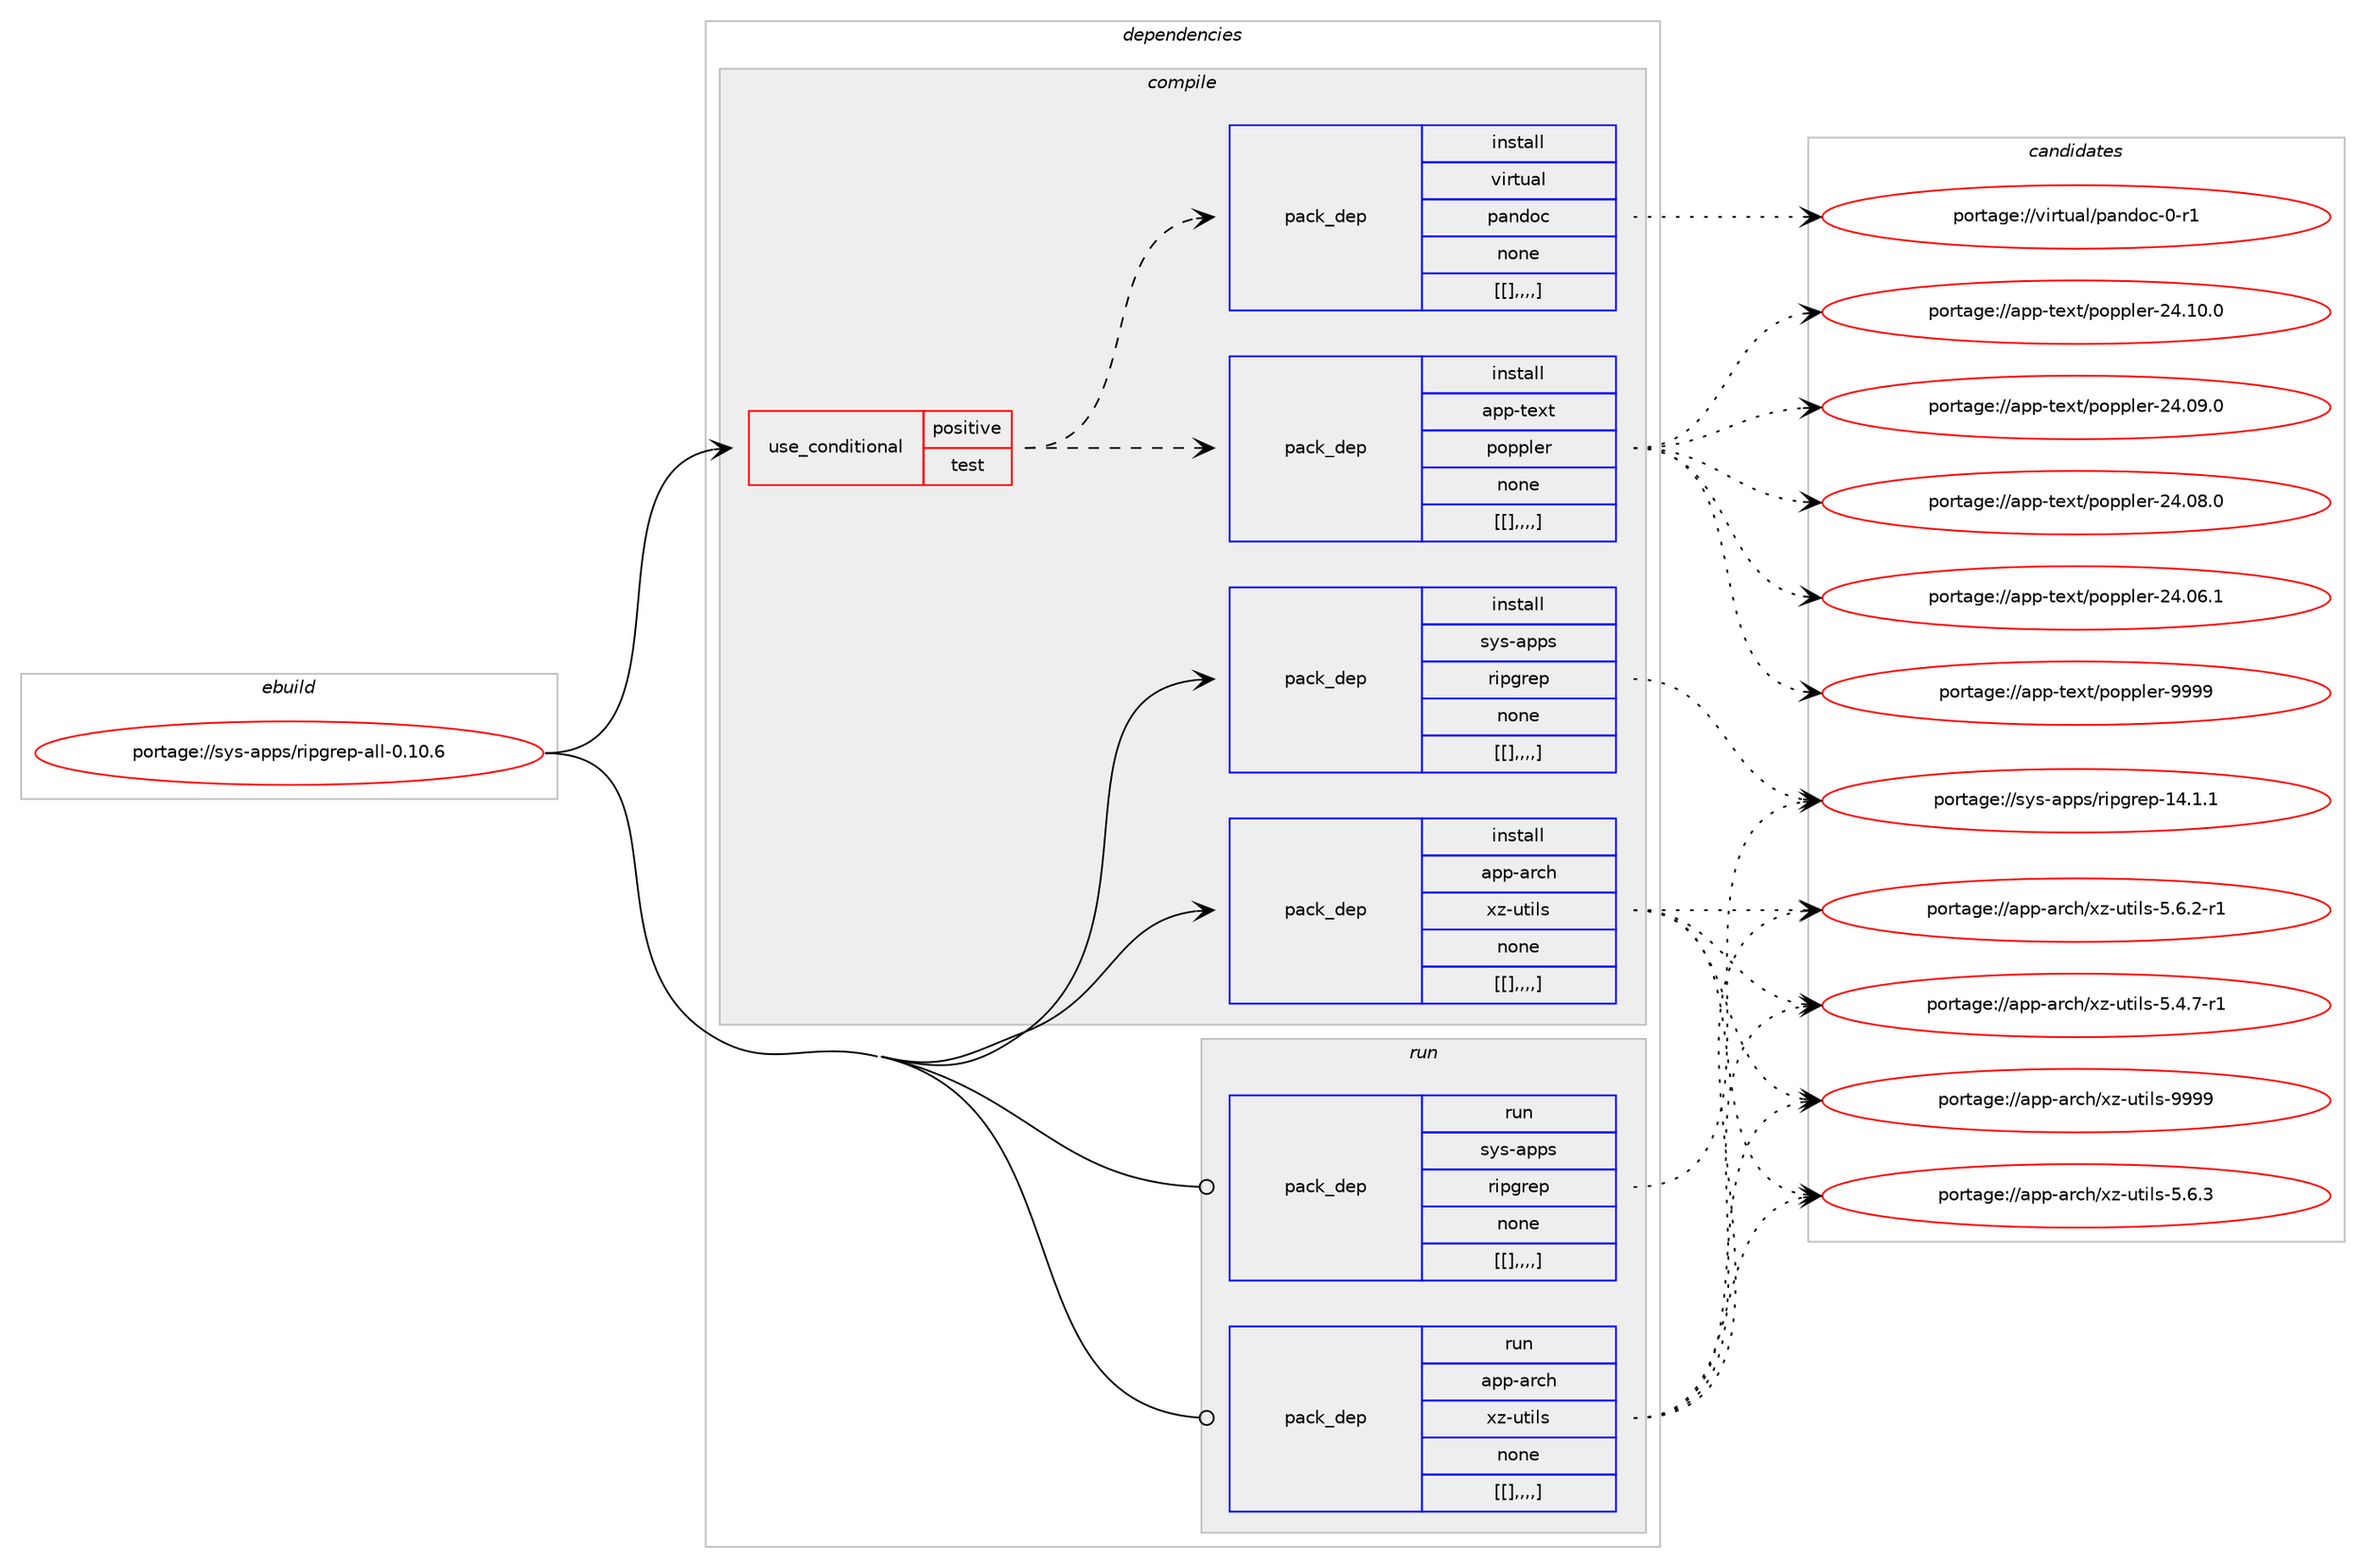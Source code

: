digraph prolog {

# *************
# Graph options
# *************

newrank=true;
concentrate=true;
compound=true;
graph [rankdir=LR,fontname=Helvetica,fontsize=10,ranksep=1.5];#, ranksep=2.5, nodesep=0.2];
edge  [arrowhead=vee];
node  [fontname=Helvetica,fontsize=10];

# **********
# The ebuild
# **********

subgraph cluster_leftcol {
color=gray;
label=<<i>ebuild</i>>;
id [label="portage://sys-apps/ripgrep-all-0.10.6", color=red, width=4, href="../sys-apps/ripgrep-all-0.10.6.svg"];
}

# ****************
# The dependencies
# ****************

subgraph cluster_midcol {
color=gray;
label=<<i>dependencies</i>>;
subgraph cluster_compile {
fillcolor="#eeeeee";
style=filled;
label=<<i>compile</i>>;
subgraph cond118405 {
dependency445882 [label=<<TABLE BORDER="0" CELLBORDER="1" CELLSPACING="0" CELLPADDING="4"><TR><TD ROWSPAN="3" CELLPADDING="10">use_conditional</TD></TR><TR><TD>positive</TD></TR><TR><TD>test</TD></TR></TABLE>>, shape=none, color=red];
subgraph pack324303 {
dependency445902 [label=<<TABLE BORDER="0" CELLBORDER="1" CELLSPACING="0" CELLPADDING="4" WIDTH="220"><TR><TD ROWSPAN="6" CELLPADDING="30">pack_dep</TD></TR><TR><TD WIDTH="110">install</TD></TR><TR><TD>app-text</TD></TR><TR><TD>poppler</TD></TR><TR><TD>none</TD></TR><TR><TD>[[],,,,]</TD></TR></TABLE>>, shape=none, color=blue];
}
dependency445882:e -> dependency445902:w [weight=20,style="dashed",arrowhead="vee"];
subgraph pack324306 {
dependency445924 [label=<<TABLE BORDER="0" CELLBORDER="1" CELLSPACING="0" CELLPADDING="4" WIDTH="220"><TR><TD ROWSPAN="6" CELLPADDING="30">pack_dep</TD></TR><TR><TD WIDTH="110">install</TD></TR><TR><TD>virtual</TD></TR><TR><TD>pandoc</TD></TR><TR><TD>none</TD></TR><TR><TD>[[],,,,]</TD></TR></TABLE>>, shape=none, color=blue];
}
dependency445882:e -> dependency445924:w [weight=20,style="dashed",arrowhead="vee"];
}
id:e -> dependency445882:w [weight=20,style="solid",arrowhead="vee"];
subgraph pack324330 {
dependency445948 [label=<<TABLE BORDER="0" CELLBORDER="1" CELLSPACING="0" CELLPADDING="4" WIDTH="220"><TR><TD ROWSPAN="6" CELLPADDING="30">pack_dep</TD></TR><TR><TD WIDTH="110">install</TD></TR><TR><TD>app-arch</TD></TR><TR><TD>xz-utils</TD></TR><TR><TD>none</TD></TR><TR><TD>[[],,,,]</TD></TR></TABLE>>, shape=none, color=blue];
}
id:e -> dependency445948:w [weight=20,style="solid",arrowhead="vee"];
subgraph pack324348 {
dependency445972 [label=<<TABLE BORDER="0" CELLBORDER="1" CELLSPACING="0" CELLPADDING="4" WIDTH="220"><TR><TD ROWSPAN="6" CELLPADDING="30">pack_dep</TD></TR><TR><TD WIDTH="110">install</TD></TR><TR><TD>sys-apps</TD></TR><TR><TD>ripgrep</TD></TR><TR><TD>none</TD></TR><TR><TD>[[],,,,]</TD></TR></TABLE>>, shape=none, color=blue];
}
id:e -> dependency445972:w [weight=20,style="solid",arrowhead="vee"];
}
subgraph cluster_compileandrun {
fillcolor="#eeeeee";
style=filled;
label=<<i>compile and run</i>>;
}
subgraph cluster_run {
fillcolor="#eeeeee";
style=filled;
label=<<i>run</i>>;
subgraph pack324368 {
dependency445995 [label=<<TABLE BORDER="0" CELLBORDER="1" CELLSPACING="0" CELLPADDING="4" WIDTH="220"><TR><TD ROWSPAN="6" CELLPADDING="30">pack_dep</TD></TR><TR><TD WIDTH="110">run</TD></TR><TR><TD>app-arch</TD></TR><TR><TD>xz-utils</TD></TR><TR><TD>none</TD></TR><TR><TD>[[],,,,]</TD></TR></TABLE>>, shape=none, color=blue];
}
id:e -> dependency445995:w [weight=20,style="solid",arrowhead="odot"];
subgraph pack324374 {
dependency446020 [label=<<TABLE BORDER="0" CELLBORDER="1" CELLSPACING="0" CELLPADDING="4" WIDTH="220"><TR><TD ROWSPAN="6" CELLPADDING="30">pack_dep</TD></TR><TR><TD WIDTH="110">run</TD></TR><TR><TD>sys-apps</TD></TR><TR><TD>ripgrep</TD></TR><TR><TD>none</TD></TR><TR><TD>[[],,,,]</TD></TR></TABLE>>, shape=none, color=blue];
}
id:e -> dependency446020:w [weight=20,style="solid",arrowhead="odot"];
}
}

# **************
# The candidates
# **************

subgraph cluster_choices {
rank=same;
color=gray;
label=<<i>candidates</i>>;

subgraph choice324019 {
color=black;
nodesep=1;
choice9711211245116101120116471121111121121081011144557575757 [label="portage://app-text/poppler-9999", color=red, width=4,href="../app-text/poppler-9999.svg"];
choice9711211245116101120116471121111121121081011144550524649484648 [label="portage://app-text/poppler-24.10.0", color=red, width=4,href="../app-text/poppler-24.10.0.svg"];
choice9711211245116101120116471121111121121081011144550524648574648 [label="portage://app-text/poppler-24.09.0", color=red, width=4,href="../app-text/poppler-24.09.0.svg"];
choice9711211245116101120116471121111121121081011144550524648564648 [label="portage://app-text/poppler-24.08.0", color=red, width=4,href="../app-text/poppler-24.08.0.svg"];
choice9711211245116101120116471121111121121081011144550524648544649 [label="portage://app-text/poppler-24.06.1", color=red, width=4,href="../app-text/poppler-24.06.1.svg"];
dependency445902:e -> choice9711211245116101120116471121111121121081011144557575757:w [style=dotted,weight="100"];
dependency445902:e -> choice9711211245116101120116471121111121121081011144550524649484648:w [style=dotted,weight="100"];
dependency445902:e -> choice9711211245116101120116471121111121121081011144550524648574648:w [style=dotted,weight="100"];
dependency445902:e -> choice9711211245116101120116471121111121121081011144550524648564648:w [style=dotted,weight="100"];
dependency445902:e -> choice9711211245116101120116471121111121121081011144550524648544649:w [style=dotted,weight="100"];
}
subgraph choice324026 {
color=black;
nodesep=1;
choice1181051141161179710847112971101001119945484511449 [label="portage://virtual/pandoc-0-r1", color=red, width=4,href="../virtual/pandoc-0-r1.svg"];
dependency445924:e -> choice1181051141161179710847112971101001119945484511449:w [style=dotted,weight="100"];
}
subgraph choice324038 {
color=black;
nodesep=1;
choice9711211245971149910447120122451171161051081154557575757 [label="portage://app-arch/xz-utils-9999", color=red, width=4,href="../app-arch/xz-utils-9999.svg"];
choice971121124597114991044712012245117116105108115455346544651 [label="portage://app-arch/xz-utils-5.6.3", color=red, width=4,href="../app-arch/xz-utils-5.6.3.svg"];
choice9711211245971149910447120122451171161051081154553465446504511449 [label="portage://app-arch/xz-utils-5.6.2-r1", color=red, width=4,href="../app-arch/xz-utils-5.6.2-r1.svg"];
choice9711211245971149910447120122451171161051081154553465246554511449 [label="portage://app-arch/xz-utils-5.4.7-r1", color=red, width=4,href="../app-arch/xz-utils-5.4.7-r1.svg"];
dependency445948:e -> choice9711211245971149910447120122451171161051081154557575757:w [style=dotted,weight="100"];
dependency445948:e -> choice971121124597114991044712012245117116105108115455346544651:w [style=dotted,weight="100"];
dependency445948:e -> choice9711211245971149910447120122451171161051081154553465446504511449:w [style=dotted,weight="100"];
dependency445948:e -> choice9711211245971149910447120122451171161051081154553465246554511449:w [style=dotted,weight="100"];
}
subgraph choice324041 {
color=black;
nodesep=1;
choice11512111545971121121154711410511210311410111245495246494649 [label="portage://sys-apps/ripgrep-14.1.1", color=red, width=4,href="../sys-apps/ripgrep-14.1.1.svg"];
dependency445972:e -> choice11512111545971121121154711410511210311410111245495246494649:w [style=dotted,weight="100"];
}
subgraph choice324066 {
color=black;
nodesep=1;
choice9711211245971149910447120122451171161051081154557575757 [label="portage://app-arch/xz-utils-9999", color=red, width=4,href="../app-arch/xz-utils-9999.svg"];
choice971121124597114991044712012245117116105108115455346544651 [label="portage://app-arch/xz-utils-5.6.3", color=red, width=4,href="../app-arch/xz-utils-5.6.3.svg"];
choice9711211245971149910447120122451171161051081154553465446504511449 [label="portage://app-arch/xz-utils-5.6.2-r1", color=red, width=4,href="../app-arch/xz-utils-5.6.2-r1.svg"];
choice9711211245971149910447120122451171161051081154553465246554511449 [label="portage://app-arch/xz-utils-5.4.7-r1", color=red, width=4,href="../app-arch/xz-utils-5.4.7-r1.svg"];
dependency445995:e -> choice9711211245971149910447120122451171161051081154557575757:w [style=dotted,weight="100"];
dependency445995:e -> choice971121124597114991044712012245117116105108115455346544651:w [style=dotted,weight="100"];
dependency445995:e -> choice9711211245971149910447120122451171161051081154553465446504511449:w [style=dotted,weight="100"];
dependency445995:e -> choice9711211245971149910447120122451171161051081154553465246554511449:w [style=dotted,weight="100"];
}
subgraph choice324070 {
color=black;
nodesep=1;
choice11512111545971121121154711410511210311410111245495246494649 [label="portage://sys-apps/ripgrep-14.1.1", color=red, width=4,href="../sys-apps/ripgrep-14.1.1.svg"];
dependency446020:e -> choice11512111545971121121154711410511210311410111245495246494649:w [style=dotted,weight="100"];
}
}

}
